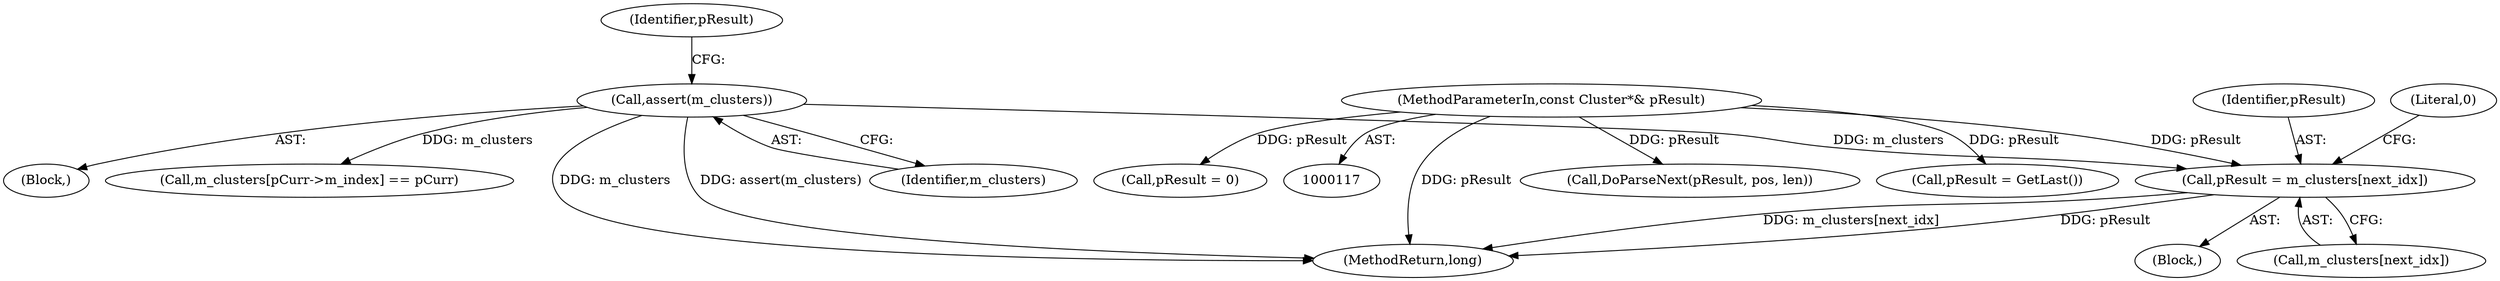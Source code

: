 digraph "0_Android_cc274e2abe8b2a6698a5c47d8aa4bb45f1f9538d_55@array" {
"1000161" [label="(Call,pResult = m_clusters[next_idx])"];
"1000128" [label="(Call,assert(m_clusters))"];
"1000119" [label="(MethodParameterIn,const Cluster*& pResult)"];
"1000438" [label="(MethodReturn,long)"];
"1000161" [label="(Call,pResult = m_clusters[next_idx])"];
"1000129" [label="(Identifier,m_clusters)"];
"1000167" [label="(Literal,0)"];
"1000122" [label="(Block,)"];
"1000160" [label="(Block,)"];
"1000428" [label="(Call,DoParseNext(pResult, pos, len))"];
"1000187" [label="(Call,pResult = GetLast())"];
"1000119" [label="(MethodParameterIn,const Cluster*& pResult)"];
"1000128" [label="(Call,assert(m_clusters))"];
"1000141" [label="(Call,m_clusters[pCurr->m_index] == pCurr)"];
"1000162" [label="(Identifier,pResult)"];
"1000163" [label="(Call,m_clusters[next_idx])"];
"1000131" [label="(Identifier,pResult)"];
"1000130" [label="(Call,pResult = 0)"];
"1000161" -> "1000160"  [label="AST: "];
"1000161" -> "1000163"  [label="CFG: "];
"1000162" -> "1000161"  [label="AST: "];
"1000163" -> "1000161"  [label="AST: "];
"1000167" -> "1000161"  [label="CFG: "];
"1000161" -> "1000438"  [label="DDG: m_clusters[next_idx]"];
"1000161" -> "1000438"  [label="DDG: pResult"];
"1000128" -> "1000161"  [label="DDG: m_clusters"];
"1000119" -> "1000161"  [label="DDG: pResult"];
"1000128" -> "1000122"  [label="AST: "];
"1000128" -> "1000129"  [label="CFG: "];
"1000129" -> "1000128"  [label="AST: "];
"1000131" -> "1000128"  [label="CFG: "];
"1000128" -> "1000438"  [label="DDG: m_clusters"];
"1000128" -> "1000438"  [label="DDG: assert(m_clusters)"];
"1000128" -> "1000141"  [label="DDG: m_clusters"];
"1000119" -> "1000117"  [label="AST: "];
"1000119" -> "1000438"  [label="DDG: pResult"];
"1000119" -> "1000130"  [label="DDG: pResult"];
"1000119" -> "1000187"  [label="DDG: pResult"];
"1000119" -> "1000428"  [label="DDG: pResult"];
}
